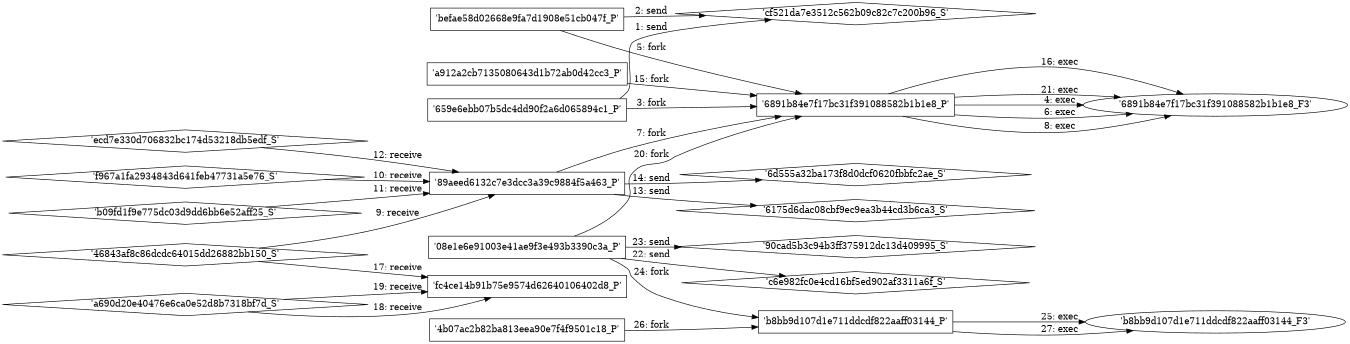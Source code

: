 digraph "D:\Learning\Paper\apt\基于CTI的攻击预警\Dataset\攻击图\ASGfromALLCTI\The psychology of social engineering—the “soft” side of cybercrime.dot" {
rankdir="LR"
size="9"
fixedsize="false"
splines="true"
nodesep=0.3
ranksep=0
fontsize=10
overlap="scalexy"
engine= "neato"
	"'cf521da7e3512c562b09c82c7c200b96_S'" [node_type=Socket shape=diamond]
	"'659e6ebb07b5dc4dd90f2a6d065894c1_P'" [node_type=Process shape=box]
	"'659e6ebb07b5dc4dd90f2a6d065894c1_P'" -> "'cf521da7e3512c562b09c82c7c200b96_S'" [label="1: send"]
	"'cf521da7e3512c562b09c82c7c200b96_S'" [node_type=Socket shape=diamond]
	"'befae58d02668e9fa7d1908e51cb047f_P'" [node_type=Process shape=box]
	"'befae58d02668e9fa7d1908e51cb047f_P'" -> "'cf521da7e3512c562b09c82c7c200b96_S'" [label="2: send"]
	"'659e6ebb07b5dc4dd90f2a6d065894c1_P'" [node_type=Process shape=box]
	"'6891b84e7f17bc31f391088582b1b1e8_P'" [node_type=Process shape=box]
	"'659e6ebb07b5dc4dd90f2a6d065894c1_P'" -> "'6891b84e7f17bc31f391088582b1b1e8_P'" [label="3: fork"]
	"'6891b84e7f17bc31f391088582b1b1e8_P'" [node_type=Process shape=box]
	"'6891b84e7f17bc31f391088582b1b1e8_F3'" [node_type=File shape=ellipse]
	"'6891b84e7f17bc31f391088582b1b1e8_P'" -> "'6891b84e7f17bc31f391088582b1b1e8_F3'" [label="4: exec"]
	"'befae58d02668e9fa7d1908e51cb047f_P'" [node_type=Process shape=box]
	"'6891b84e7f17bc31f391088582b1b1e8_P'" [node_type=Process shape=box]
	"'befae58d02668e9fa7d1908e51cb047f_P'" -> "'6891b84e7f17bc31f391088582b1b1e8_P'" [label="5: fork"]
	"'6891b84e7f17bc31f391088582b1b1e8_P'" [node_type=Process shape=box]
	"'6891b84e7f17bc31f391088582b1b1e8_F3'" [node_type=File shape=ellipse]
	"'6891b84e7f17bc31f391088582b1b1e8_P'" -> "'6891b84e7f17bc31f391088582b1b1e8_F3'" [label="6: exec"]
	"'89aeed6132c7e3dcc3a39c9884f5a463_P'" [node_type=Process shape=box]
	"'6891b84e7f17bc31f391088582b1b1e8_P'" [node_type=Process shape=box]
	"'89aeed6132c7e3dcc3a39c9884f5a463_P'" -> "'6891b84e7f17bc31f391088582b1b1e8_P'" [label="7: fork"]
	"'6891b84e7f17bc31f391088582b1b1e8_P'" [node_type=Process shape=box]
	"'6891b84e7f17bc31f391088582b1b1e8_F3'" [node_type=File shape=ellipse]
	"'6891b84e7f17bc31f391088582b1b1e8_P'" -> "'6891b84e7f17bc31f391088582b1b1e8_F3'" [label="8: exec"]
	"'89aeed6132c7e3dcc3a39c9884f5a463_P'" [node_type=Process shape=box]
	"'46843af8c86dcdc64015dd26882bb150_S'" [node_type=Socket shape=diamond]
	"'46843af8c86dcdc64015dd26882bb150_S'" -> "'89aeed6132c7e3dcc3a39c9884f5a463_P'" [label="9: receive"]
	"'89aeed6132c7e3dcc3a39c9884f5a463_P'" [node_type=Process shape=box]
	"'f967a1fa2934843d641feb47731a5e76_S'" [node_type=Socket shape=diamond]
	"'f967a1fa2934843d641feb47731a5e76_S'" -> "'89aeed6132c7e3dcc3a39c9884f5a463_P'" [label="10: receive"]
	"'89aeed6132c7e3dcc3a39c9884f5a463_P'" [node_type=Process shape=box]
	"'b09fd1f9e775dc03d9dd6bb6e52aff25_S'" [node_type=Socket shape=diamond]
	"'b09fd1f9e775dc03d9dd6bb6e52aff25_S'" -> "'89aeed6132c7e3dcc3a39c9884f5a463_P'" [label="11: receive"]
	"'89aeed6132c7e3dcc3a39c9884f5a463_P'" [node_type=Process shape=box]
	"'ecd7e330d706832bc174d53218db5edf_S'" [node_type=Socket shape=diamond]
	"'ecd7e330d706832bc174d53218db5edf_S'" -> "'89aeed6132c7e3dcc3a39c9884f5a463_P'" [label="12: receive"]
	"'6175d6dac08cbf9ec9ea3b44cd3b6ca3_S'" [node_type=Socket shape=diamond]
	"'89aeed6132c7e3dcc3a39c9884f5a463_P'" [node_type=Process shape=box]
	"'89aeed6132c7e3dcc3a39c9884f5a463_P'" -> "'6175d6dac08cbf9ec9ea3b44cd3b6ca3_S'" [label="13: send"]
	"'6d555a32ba173f8d0dcf0620fbbfc2ae_S'" [node_type=Socket shape=diamond]
	"'89aeed6132c7e3dcc3a39c9884f5a463_P'" [node_type=Process shape=box]
	"'89aeed6132c7e3dcc3a39c9884f5a463_P'" -> "'6d555a32ba173f8d0dcf0620fbbfc2ae_S'" [label="14: send"]
	"'a912a2cb7135080643d1b72ab0d42cc3_P'" [node_type=Process shape=box]
	"'6891b84e7f17bc31f391088582b1b1e8_P'" [node_type=Process shape=box]
	"'a912a2cb7135080643d1b72ab0d42cc3_P'" -> "'6891b84e7f17bc31f391088582b1b1e8_P'" [label="15: fork"]
	"'6891b84e7f17bc31f391088582b1b1e8_P'" [node_type=Process shape=box]
	"'6891b84e7f17bc31f391088582b1b1e8_F3'" [node_type=File shape=ellipse]
	"'6891b84e7f17bc31f391088582b1b1e8_P'" -> "'6891b84e7f17bc31f391088582b1b1e8_F3'" [label="16: exec"]
	"'fc4ce14b91b75e9574d62640106402d8_P'" [node_type=Process shape=box]
	"'46843af8c86dcdc64015dd26882bb150_S'" [node_type=Socket shape=diamond]
	"'46843af8c86dcdc64015dd26882bb150_S'" -> "'fc4ce14b91b75e9574d62640106402d8_P'" [label="17: receive"]
	"'fc4ce14b91b75e9574d62640106402d8_P'" [node_type=Process shape=box]
	"'a690d20e40476e6ca0e52d8b7318bf7d_S'" [node_type=Socket shape=diamond]
	"'a690d20e40476e6ca0e52d8b7318bf7d_S'" -> "'fc4ce14b91b75e9574d62640106402d8_P'" [label="18: receive"]
	"'fc4ce14b91b75e9574d62640106402d8_P'" [node_type=Process shape=box]
	"'a690d20e40476e6ca0e52d8b7318bf7d_S'" [node_type=Socket shape=diamond]
	"'a690d20e40476e6ca0e52d8b7318bf7d_S'" -> "'fc4ce14b91b75e9574d62640106402d8_P'" [label="19: receive"]
	"'08e1e6e91003e41ae9f3e493b3390c3a_P'" [node_type=Process shape=box]
	"'6891b84e7f17bc31f391088582b1b1e8_P'" [node_type=Process shape=box]
	"'08e1e6e91003e41ae9f3e493b3390c3a_P'" -> "'6891b84e7f17bc31f391088582b1b1e8_P'" [label="20: fork"]
	"'6891b84e7f17bc31f391088582b1b1e8_P'" [node_type=Process shape=box]
	"'6891b84e7f17bc31f391088582b1b1e8_F3'" [node_type=File shape=ellipse]
	"'6891b84e7f17bc31f391088582b1b1e8_P'" -> "'6891b84e7f17bc31f391088582b1b1e8_F3'" [label="21: exec"]
	"'c6e982fc0e4cd16bf5ed902af3311a6f_S'" [node_type=Socket shape=diamond]
	"'08e1e6e91003e41ae9f3e493b3390c3a_P'" [node_type=Process shape=box]
	"'08e1e6e91003e41ae9f3e493b3390c3a_P'" -> "'c6e982fc0e4cd16bf5ed902af3311a6f_S'" [label="22: send"]
	"'90cad5b3c94b3ff375912dc13d409995_S'" [node_type=Socket shape=diamond]
	"'08e1e6e91003e41ae9f3e493b3390c3a_P'" [node_type=Process shape=box]
	"'08e1e6e91003e41ae9f3e493b3390c3a_P'" -> "'90cad5b3c94b3ff375912dc13d409995_S'" [label="23: send"]
	"'08e1e6e91003e41ae9f3e493b3390c3a_P'" [node_type=Process shape=box]
	"'b8bb9d107d1e711ddcdf822aaff03144_P'" [node_type=Process shape=box]
	"'08e1e6e91003e41ae9f3e493b3390c3a_P'" -> "'b8bb9d107d1e711ddcdf822aaff03144_P'" [label="24: fork"]
	"'b8bb9d107d1e711ddcdf822aaff03144_P'" [node_type=Process shape=box]
	"'b8bb9d107d1e711ddcdf822aaff03144_F3'" [node_type=File shape=ellipse]
	"'b8bb9d107d1e711ddcdf822aaff03144_P'" -> "'b8bb9d107d1e711ddcdf822aaff03144_F3'" [label="25: exec"]
	"'4b07ac2b82ba813eea90e7f4f9501c18_P'" [node_type=Process shape=box]
	"'b8bb9d107d1e711ddcdf822aaff03144_P'" [node_type=Process shape=box]
	"'4b07ac2b82ba813eea90e7f4f9501c18_P'" -> "'b8bb9d107d1e711ddcdf822aaff03144_P'" [label="26: fork"]
	"'b8bb9d107d1e711ddcdf822aaff03144_P'" [node_type=Process shape=box]
	"'b8bb9d107d1e711ddcdf822aaff03144_F3'" [node_type=File shape=ellipse]
	"'b8bb9d107d1e711ddcdf822aaff03144_P'" -> "'b8bb9d107d1e711ddcdf822aaff03144_F3'" [label="27: exec"]
}
